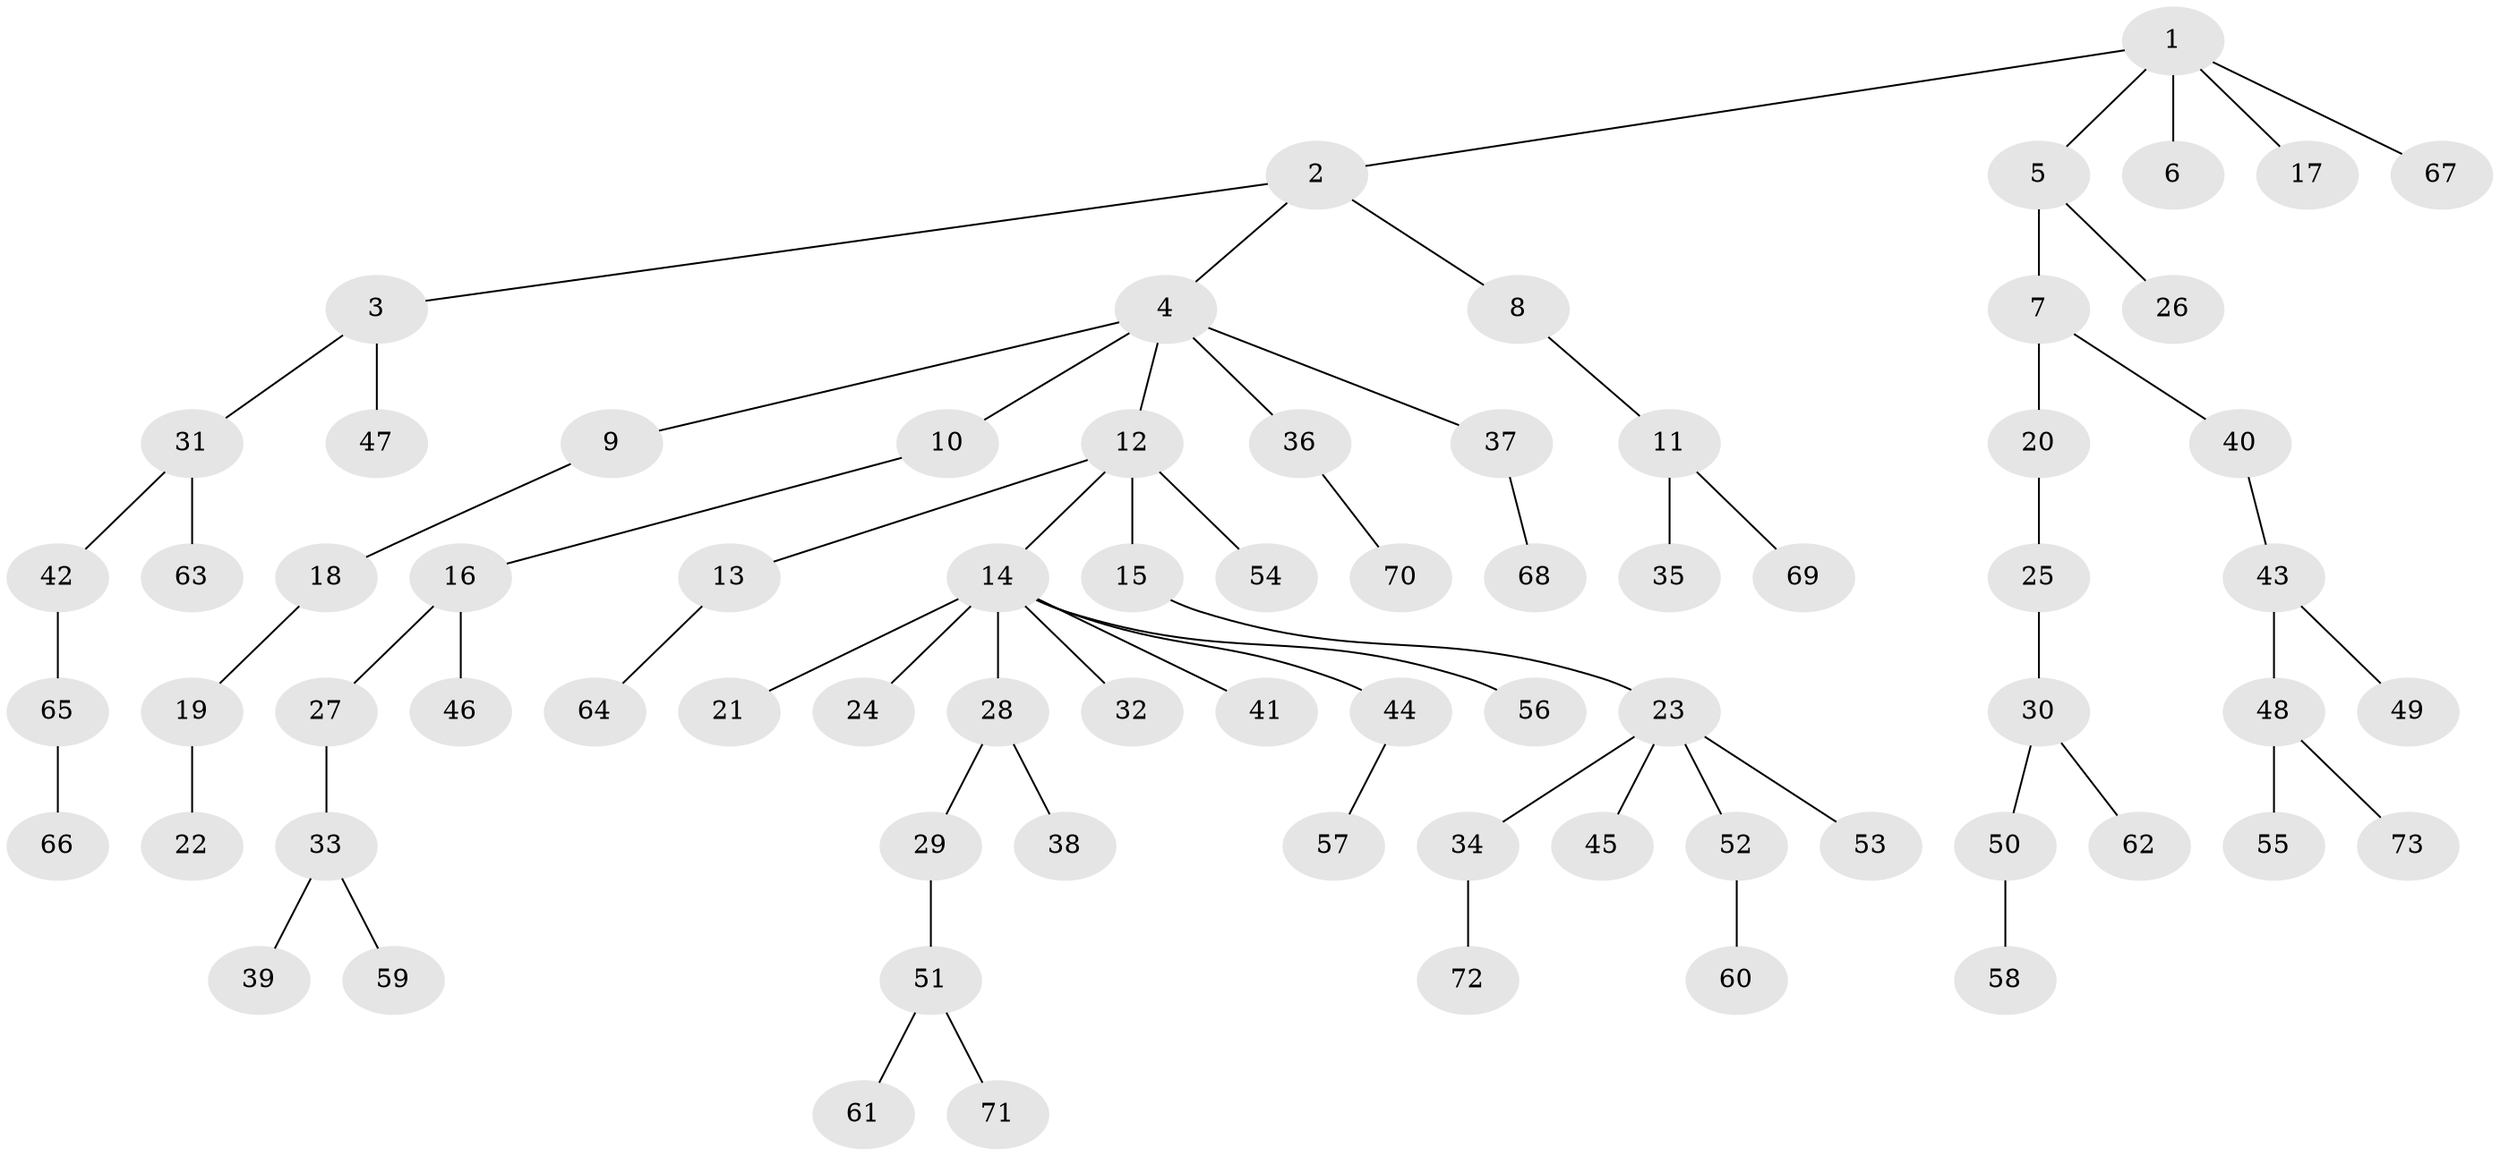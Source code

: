 // Generated by graph-tools (version 1.1) at 2025/15/03/09/25 04:15:39]
// undirected, 73 vertices, 72 edges
graph export_dot {
graph [start="1"]
  node [color=gray90,style=filled];
  1;
  2;
  3;
  4;
  5;
  6;
  7;
  8;
  9;
  10;
  11;
  12;
  13;
  14;
  15;
  16;
  17;
  18;
  19;
  20;
  21;
  22;
  23;
  24;
  25;
  26;
  27;
  28;
  29;
  30;
  31;
  32;
  33;
  34;
  35;
  36;
  37;
  38;
  39;
  40;
  41;
  42;
  43;
  44;
  45;
  46;
  47;
  48;
  49;
  50;
  51;
  52;
  53;
  54;
  55;
  56;
  57;
  58;
  59;
  60;
  61;
  62;
  63;
  64;
  65;
  66;
  67;
  68;
  69;
  70;
  71;
  72;
  73;
  1 -- 2;
  1 -- 5;
  1 -- 6;
  1 -- 17;
  1 -- 67;
  2 -- 3;
  2 -- 4;
  2 -- 8;
  3 -- 31;
  3 -- 47;
  4 -- 9;
  4 -- 10;
  4 -- 12;
  4 -- 36;
  4 -- 37;
  5 -- 7;
  5 -- 26;
  7 -- 20;
  7 -- 40;
  8 -- 11;
  9 -- 18;
  10 -- 16;
  11 -- 35;
  11 -- 69;
  12 -- 13;
  12 -- 14;
  12 -- 15;
  12 -- 54;
  13 -- 64;
  14 -- 21;
  14 -- 24;
  14 -- 28;
  14 -- 32;
  14 -- 41;
  14 -- 44;
  14 -- 56;
  15 -- 23;
  16 -- 27;
  16 -- 46;
  18 -- 19;
  19 -- 22;
  20 -- 25;
  23 -- 34;
  23 -- 45;
  23 -- 52;
  23 -- 53;
  25 -- 30;
  27 -- 33;
  28 -- 29;
  28 -- 38;
  29 -- 51;
  30 -- 50;
  30 -- 62;
  31 -- 42;
  31 -- 63;
  33 -- 39;
  33 -- 59;
  34 -- 72;
  36 -- 70;
  37 -- 68;
  40 -- 43;
  42 -- 65;
  43 -- 48;
  43 -- 49;
  44 -- 57;
  48 -- 55;
  48 -- 73;
  50 -- 58;
  51 -- 61;
  51 -- 71;
  52 -- 60;
  65 -- 66;
}
